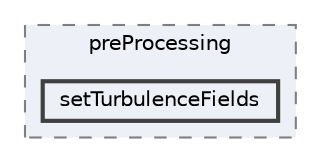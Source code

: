 digraph "applications/utilities/preProcessing/setTurbulenceFields"
{
 // LATEX_PDF_SIZE
  bgcolor="transparent";
  edge [fontname=Helvetica,fontsize=10,labelfontname=Helvetica,labelfontsize=10];
  node [fontname=Helvetica,fontsize=10,shape=box,height=0.2,width=0.4];
  compound=true
  subgraph clusterdir_2cb9088fcfa5d85f3ea0b5a37d6be287 {
    graph [ bgcolor="#edf0f7", pencolor="grey50", label="preProcessing", fontname=Helvetica,fontsize=10 style="filled,dashed", URL="dir_2cb9088fcfa5d85f3ea0b5a37d6be287.html",tooltip=""]
  dir_dc08a719bc259ef31b2134de801ad82d [label="setTurbulenceFields", fillcolor="#edf0f7", color="grey25", style="filled,bold", URL="dir_dc08a719bc259ef31b2134de801ad82d.html",tooltip=""];
  }
}
